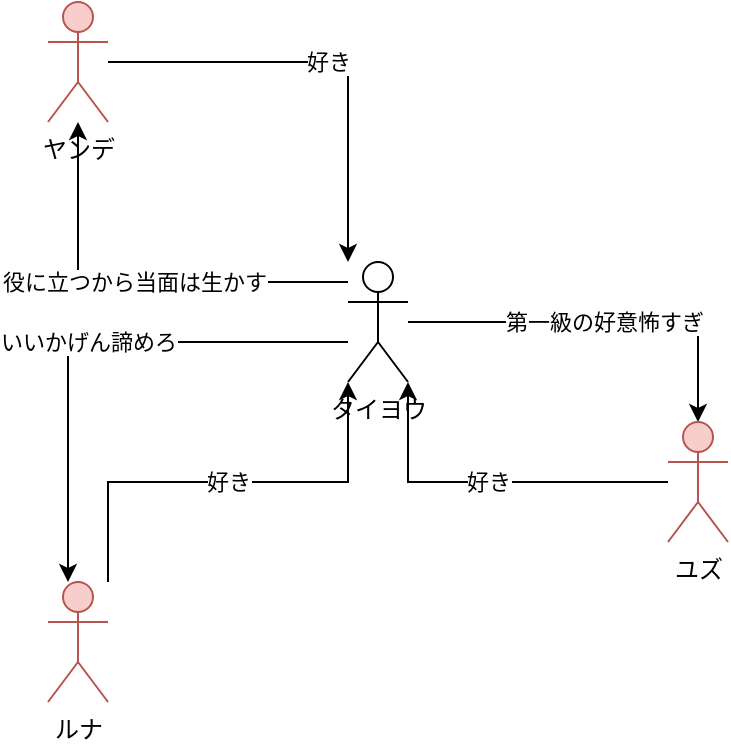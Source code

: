 <mxfile version="13.9.9" type="device"><diagram id="1JqFr7qy1--qeTBdAAyo" name="ページ1"><mxGraphModel dx="872" dy="1717" grid="1" gridSize="10" guides="1" tooltips="1" connect="1" arrows="1" fold="1" page="1" pageScale="1" pageWidth="827" pageHeight="1169" math="0" shadow="0"><root><mxCell id="0"/><mxCell id="1" parent="0"/><mxCell id="UbRF0uYEOgN8QmLwGKBr-4" value="好き" style="edgeStyle=orthogonalEdgeStyle;rounded=0;orthogonalLoop=1;jettySize=auto;html=1;" parent="1" source="UbRF0uYEOgN8QmLwGKBr-1" target="UbRF0uYEOgN8QmLwGKBr-3" edge="1"><mxGeometry relative="1" as="geometry"><Array as="points"><mxPoint x="330" y="210"/><mxPoint x="450" y="210"/></Array></mxGeometry></mxCell><mxCell id="UbRF0uYEOgN8QmLwGKBr-1" value="ルナ" style="shape=umlActor;verticalLabelPosition=bottom;verticalAlign=top;html=1;outlineConnect=0;fillColor=#f8cecc;strokeColor=#b85450;" parent="1" vertex="1"><mxGeometry x="300" y="260" width="30" height="60" as="geometry"/></mxCell><mxCell id="UbRF0uYEOgN8QmLwGKBr-5" value="いいかげん諦めろ" style="edgeStyle=orthogonalEdgeStyle;rounded=0;orthogonalLoop=1;jettySize=auto;html=1;" parent="1" source="UbRF0uYEOgN8QmLwGKBr-3" target="UbRF0uYEOgN8QmLwGKBr-1" edge="1"><mxGeometry relative="1" as="geometry"><Array as="points"><mxPoint x="310" y="140"/></Array></mxGeometry></mxCell><mxCell id="fIbBtsXZi10C1fcBr6P6-8" value="第一級の好意怖すぎ" style="edgeStyle=orthogonalEdgeStyle;rounded=0;orthogonalLoop=1;jettySize=auto;html=1;" edge="1" parent="1" source="UbRF0uYEOgN8QmLwGKBr-3" target="fIbBtsXZi10C1fcBr6P6-5"><mxGeometry relative="1" as="geometry"/></mxCell><mxCell id="fIbBtsXZi10C1fcBr6P6-11" value="役に立つから当面は生かす" style="edgeStyle=orthogonalEdgeStyle;rounded=0;orthogonalLoop=1;jettySize=auto;html=1;" edge="1" parent="1" source="UbRF0uYEOgN8QmLwGKBr-3" target="fIbBtsXZi10C1fcBr6P6-9"><mxGeometry relative="1" as="geometry"><Array as="points"><mxPoint x="315" y="110"/></Array></mxGeometry></mxCell><mxCell id="UbRF0uYEOgN8QmLwGKBr-3" value="タイヨウ" style="shape=umlActor;verticalLabelPosition=bottom;verticalAlign=top;html=1;outlineConnect=0;" parent="1" vertex="1"><mxGeometry x="450" y="100" width="30" height="60" as="geometry"/></mxCell><mxCell id="fIbBtsXZi10C1fcBr6P6-6" value="好き" style="edgeStyle=orthogonalEdgeStyle;rounded=0;orthogonalLoop=1;jettySize=auto;html=1;" edge="1" parent="1" source="fIbBtsXZi10C1fcBr6P6-5" target="UbRF0uYEOgN8QmLwGKBr-3"><mxGeometry relative="1" as="geometry"><Array as="points"><mxPoint x="480" y="210"/></Array></mxGeometry></mxCell><mxCell id="fIbBtsXZi10C1fcBr6P6-5" value="ユズ" style="shape=umlActor;verticalLabelPosition=bottom;verticalAlign=top;html=1;outlineConnect=0;fillColor=#f8cecc;strokeColor=#b85450;" vertex="1" parent="1"><mxGeometry x="610" y="180" width="30" height="60" as="geometry"/></mxCell><mxCell id="fIbBtsXZi10C1fcBr6P6-10" value="好き" style="edgeStyle=orthogonalEdgeStyle;rounded=0;orthogonalLoop=1;jettySize=auto;html=1;" edge="1" parent="1" source="fIbBtsXZi10C1fcBr6P6-9" target="UbRF0uYEOgN8QmLwGKBr-3"><mxGeometry relative="1" as="geometry"><Array as="points"><mxPoint x="450"/></Array></mxGeometry></mxCell><mxCell id="fIbBtsXZi10C1fcBr6P6-9" value="ヤンデ" style="shape=umlActor;verticalLabelPosition=bottom;verticalAlign=top;html=1;outlineConnect=0;fillColor=#f8cecc;strokeColor=#b85450;" vertex="1" parent="1"><mxGeometry x="300" y="-30" width="30" height="60" as="geometry"/></mxCell></root></mxGraphModel></diagram></mxfile>